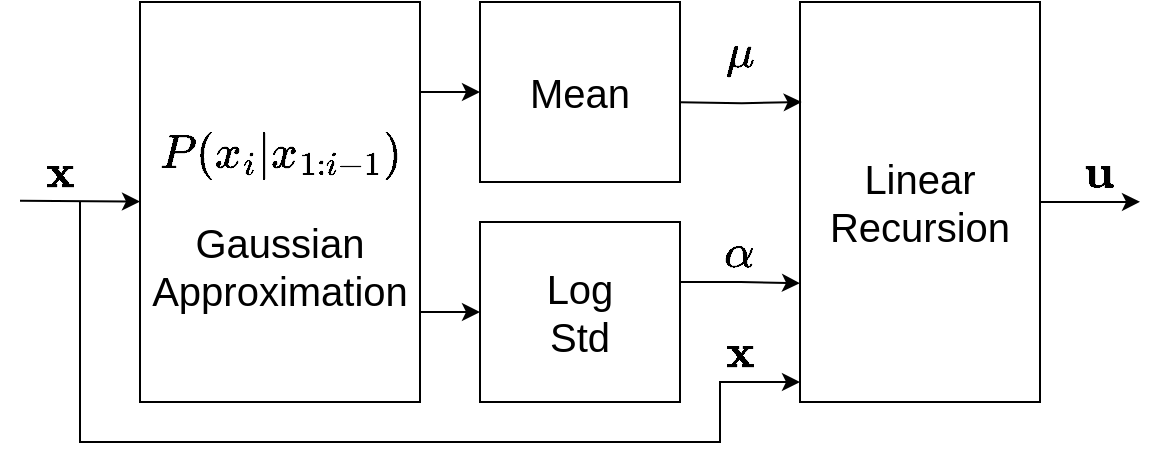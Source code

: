 <mxfile version="24.4.14" type="device">
  <diagram name="Page-1" id="SeSn5k-7Pzm4vToeyRnp">
    <mxGraphModel dx="1185" dy="659" grid="1" gridSize="10" guides="1" tooltips="1" connect="1" arrows="1" fold="1" page="1" pageScale="1" pageWidth="850" pageHeight="1100" math="1" shadow="0">
      <root>
        <mxCell id="0" />
        <mxCell id="1" parent="0" />
        <mxCell id="O-r734w0jjZzqKm76GVd-9" style="edgeStyle=orthogonalEdgeStyle;rounded=0;orthogonalLoop=1;jettySize=auto;html=1;exitX=0;exitY=0.5;exitDx=0;exitDy=0;startArrow=classic;startFill=1;endArrow=none;endFill=0;entryX=0.167;entryY=0.98;entryDx=0;entryDy=0;entryPerimeter=0;" parent="1" edge="1" target="O-r734w0jjZzqKm76GVd-11">
          <mxGeometry relative="1" as="geometry">
            <mxPoint x="20" y="219.8" as="targetPoint" />
            <mxPoint x="120" y="219.8" as="sourcePoint" />
            <Array as="points">
              <mxPoint x="60" y="219" />
            </Array>
          </mxGeometry>
        </mxCell>
        <mxCell id="h33nrIzqby3WvKzcs1Qv-8" style="edgeStyle=orthogonalEdgeStyle;rounded=0;orthogonalLoop=1;jettySize=auto;html=1;exitX=1;exitY=0.25;exitDx=0;exitDy=0;entryX=0;entryY=0.5;entryDx=0;entryDy=0;" edge="1" parent="1" target="h33nrIzqby3WvKzcs1Qv-5">
          <mxGeometry relative="1" as="geometry">
            <mxPoint x="260" y="190" as="sourcePoint" />
            <Array as="points">
              <mxPoint x="260" y="165" />
            </Array>
          </mxGeometry>
        </mxCell>
        <mxCell id="h33nrIzqby3WvKzcs1Qv-9" style="edgeStyle=orthogonalEdgeStyle;rounded=0;orthogonalLoop=1;jettySize=auto;html=1;exitX=1;exitY=0.75;exitDx=0;exitDy=0;entryX=0;entryY=0.5;entryDx=0;entryDy=0;" edge="1" parent="1" target="h33nrIzqby3WvKzcs1Qv-7">
          <mxGeometry relative="1" as="geometry">
            <mxPoint x="260" y="250" as="sourcePoint" />
            <Array as="points">
              <mxPoint x="260" y="275" />
            </Array>
          </mxGeometry>
        </mxCell>
        <mxCell id="O-r734w0jjZzqKm76GVd-2" value="&lt;div style=&quot;font-size: 20px;&quot;&gt;&lt;font style=&quot;font-size: 20px;&quot;&gt;$$P(x_i|x_{1:i-1})$$&lt;/font&gt;&lt;/div&gt;&lt;div style=&quot;font-size: 20px;&quot;&gt;&lt;font style=&quot;font-size: 20px;&quot;&gt;Gaussian&lt;br&gt;Approximation&lt;br&gt;&lt;/font&gt;&lt;/div&gt;" style="rounded=0;whiteSpace=wrap;html=1;fillColor=#FFFFFF;" parent="1" vertex="1">
          <mxGeometry x="120" y="120" width="140" height="200" as="geometry" />
        </mxCell>
        <mxCell id="O-r734w0jjZzqKm76GVd-11" value="&lt;font size=&quot;1&quot;&gt;&lt;span style=&quot;font-size: 20px;&quot;&gt;$$\bf x$$&lt;/span&gt;&lt;/font&gt;" style="text;html=1;align=center;verticalAlign=middle;whiteSpace=wrap;rounded=0;fontStyle=0" parent="1" vertex="1">
          <mxGeometry x="50" y="190" width="60" height="30" as="geometry" />
        </mxCell>
        <mxCell id="O-r734w0jjZzqKm76GVd-16" value="&lt;span style=&quot;font-size: 20px;&quot;&gt;$$\bf u$$&lt;/span&gt;" style="text;html=1;align=center;verticalAlign=middle;whiteSpace=wrap;rounded=0;" parent="1" vertex="1">
          <mxGeometry x="570" y="190" width="60" height="30" as="geometry" />
        </mxCell>
        <mxCell id="h33nrIzqby3WvKzcs1Qv-14" style="edgeStyle=orthogonalEdgeStyle;rounded=0;orthogonalLoop=1;jettySize=auto;html=1;exitX=1;exitY=0.5;exitDx=0;exitDy=0;" edge="1" parent="1" source="O-r734w0jjZzqKm76GVd-20">
          <mxGeometry relative="1" as="geometry">
            <mxPoint x="620" y="219.923" as="targetPoint" />
          </mxGeometry>
        </mxCell>
        <mxCell id="O-r734w0jjZzqKm76GVd-20" value="&lt;div style=&quot;font-size: 20px;&quot;&gt;&lt;font style=&quot;font-size: 20px;&quot;&gt;Linear&lt;/font&gt;&lt;/div&gt;&lt;div style=&quot;font-size: 20px;&quot;&gt;&lt;font style=&quot;font-size: 20px;&quot;&gt;&lt;font style=&quot;font-size: 20px;&quot;&gt;Recursion&lt;/font&gt;&lt;font style=&quot;font-size: 20px;&quot;&gt;&lt;br&gt;&lt;/font&gt;&lt;/font&gt;&lt;/div&gt;" style="rounded=0;whiteSpace=wrap;html=1;" parent="1" vertex="1">
          <mxGeometry x="450" y="120" width="120" height="200" as="geometry" />
        </mxCell>
        <mxCell id="O-r734w0jjZzqKm76GVd-24" value="&lt;font size=&quot;1&quot;&gt;&lt;b style=&quot;font-size: 20px;&quot;&gt;$$\mu$$&lt;/b&gt;&lt;/font&gt;" style="text;html=1;align=center;verticalAlign=middle;whiteSpace=wrap;rounded=0;" parent="1" vertex="1">
          <mxGeometry x="390" y="130" width="60" height="30" as="geometry" />
        </mxCell>
        <mxCell id="O-r734w0jjZzqKm76GVd-25" value="&lt;font size=&quot;1&quot;&gt;&lt;b style=&quot;font-size: 20px;&quot;&gt;$$\alpha$$&lt;/b&gt;&lt;/font&gt;" style="text;html=1;align=center;verticalAlign=middle;whiteSpace=wrap;rounded=0;" parent="1" vertex="1">
          <mxGeometry x="390" y="230" width="60" height="30" as="geometry" />
        </mxCell>
        <mxCell id="h33nrIzqby3WvKzcs1Qv-5" value="&lt;font style=&quot;font-size: 20px;&quot;&gt;Mean&lt;/font&gt;" style="rounded=0;whiteSpace=wrap;html=1;" vertex="1" parent="1">
          <mxGeometry x="290" y="120" width="100" height="90" as="geometry" />
        </mxCell>
        <mxCell id="h33nrIzqby3WvKzcs1Qv-7" value="&lt;div style=&quot;font-size: 20px;&quot;&gt;&lt;font style=&quot;font-size: 20px;&quot;&gt;Log&lt;/font&gt;&lt;/div&gt;&lt;div style=&quot;font-size: 20px;&quot;&gt;&lt;font style=&quot;font-size: 20px;&quot;&gt;Std&lt;/font&gt;&lt;/div&gt;" style="rounded=0;whiteSpace=wrap;html=1;" vertex="1" parent="1">
          <mxGeometry x="290" y="230" width="100" height="90" as="geometry" />
        </mxCell>
        <mxCell id="h33nrIzqby3WvKzcs1Qv-10" style="edgeStyle=orthogonalEdgeStyle;rounded=0;orthogonalLoop=1;jettySize=auto;html=1;exitX=1;exitY=0.75;exitDx=0;exitDy=0;entryX=0.007;entryY=0.337;entryDx=0;entryDy=0;entryPerimeter=0;" edge="1" parent="1">
          <mxGeometry relative="1" as="geometry">
            <mxPoint x="390" y="170.11" as="sourcePoint" />
            <mxPoint x="450.84" y="170.01" as="targetPoint" />
          </mxGeometry>
        </mxCell>
        <mxCell id="h33nrIzqby3WvKzcs1Qv-11" style="edgeStyle=orthogonalEdgeStyle;rounded=0;orthogonalLoop=1;jettySize=auto;html=1;exitX=1;exitY=0.5;exitDx=0;exitDy=0;entryX=-0.003;entryY=0.778;entryDx=0;entryDy=0;entryPerimeter=0;" edge="1" parent="1">
          <mxGeometry relative="1" as="geometry">
            <mxPoint x="390.36" y="260" as="sourcePoint" />
            <mxPoint x="450.0" y="260.6" as="targetPoint" />
            <Array as="points">
              <mxPoint x="420.36" y="260" />
            </Array>
          </mxGeometry>
        </mxCell>
        <mxCell id="h33nrIzqby3WvKzcs1Qv-12" value="" style="endArrow=classic;html=1;rounded=0;entryX=0;entryY=0.95;entryDx=0;entryDy=0;entryPerimeter=0;" edge="1" parent="1" target="O-r734w0jjZzqKm76GVd-20">
          <mxGeometry width="50" height="50" relative="1" as="geometry">
            <mxPoint x="90" y="220" as="sourcePoint" />
            <mxPoint x="450" y="291.4" as="targetPoint" />
            <Array as="points">
              <mxPoint x="90" y="280" />
              <mxPoint x="90" y="340" />
              <mxPoint x="410" y="340" />
              <mxPoint x="410" y="310" />
            </Array>
          </mxGeometry>
        </mxCell>
        <mxCell id="h33nrIzqby3WvKzcs1Qv-13" value="&lt;font size=&quot;1&quot;&gt;&lt;span style=&quot;font-size: 20px;&quot;&gt;$$\bf x$$&lt;/span&gt;&lt;/font&gt;" style="text;html=1;align=center;verticalAlign=middle;whiteSpace=wrap;rounded=0;" vertex="1" parent="1">
          <mxGeometry x="390" y="280" width="60" height="30" as="geometry" />
        </mxCell>
      </root>
    </mxGraphModel>
  </diagram>
</mxfile>
